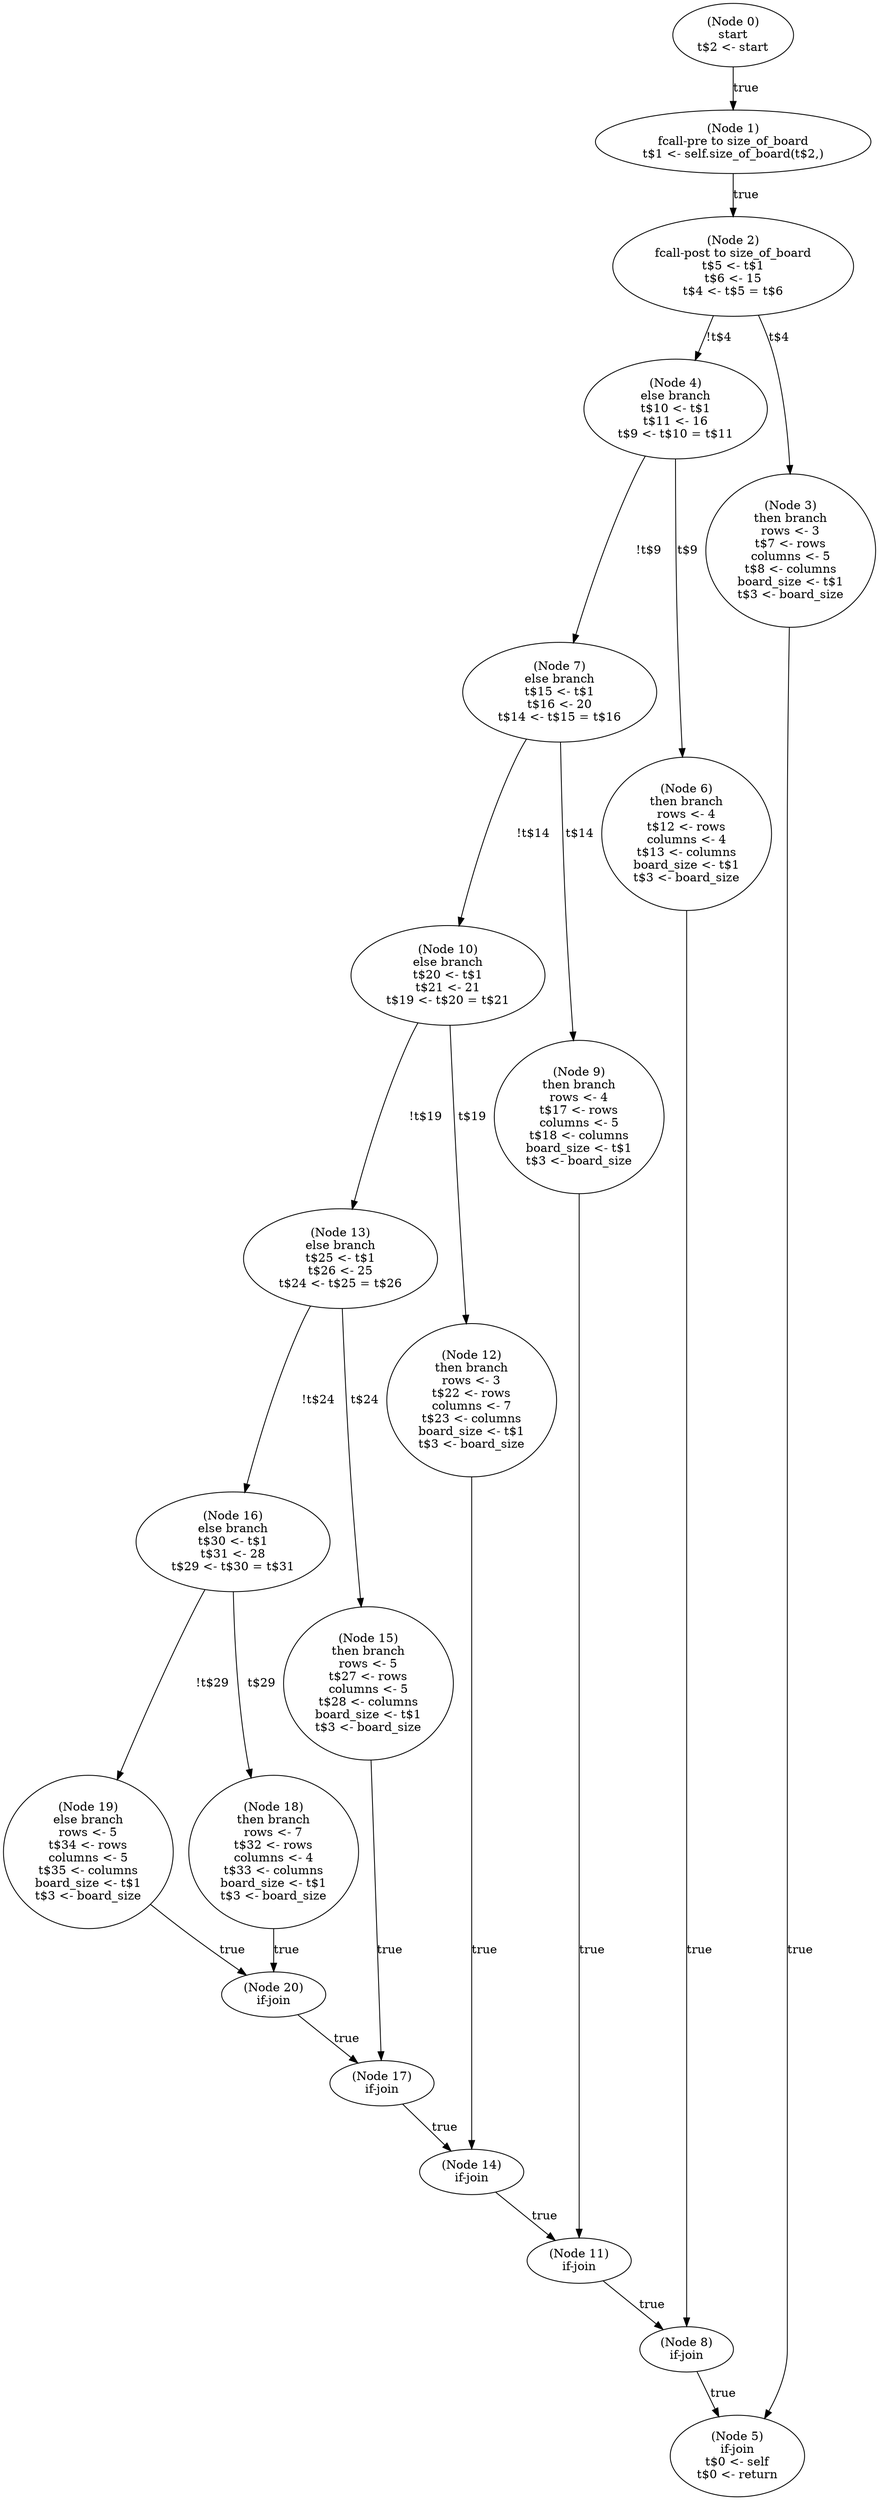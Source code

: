 digraph board_init_pre {
  n0 [label="(Node 0)\nstart\nt$2 <- start\n"];
 n0 -> n1 [label="true"];
  n1 [label="(Node 1)\nfcall-pre to size_of_board\nt$1 <- self.size_of_board(t$2,)\n"];
 n1 -> n2 [label="true"];
  n2 [label="(Node 2)\nfcall-post to size_of_board\nt$5 <- t$1\nt$6 <- 15\nt$4 <- t$5 = t$6\n"];
 n2 -> n4 [label="!t$4"];
 n2 -> n3 [label="t$4"];
  n3 [label="(Node 3)\nthen branch\nrows <- 3\nt$7 <- rows\ncolumns <- 5\nt$8 <- columns\nboard_size <- t$1\nt$3 <- board_size\n"];
 n3 -> n5 [label="true"];
  n4 [label="(Node 4)\nelse branch\nt$10 <- t$1\nt$11 <- 16\nt$9 <- t$10 = t$11\n"];
 n4 -> n7 [label="!t$9"];
 n4 -> n6 [label="t$9"];
  n5 [label="(Node 5)\nif-join\nt$0 <- self\nt$0 <- return\n"];
  n6 [label="(Node 6)\nthen branch\nrows <- 4\nt$12 <- rows\ncolumns <- 4\nt$13 <- columns\nboard_size <- t$1\nt$3 <- board_size\n"];
 n6 -> n8 [label="true"];
  n7 [label="(Node 7)\nelse branch\nt$15 <- t$1\nt$16 <- 20\nt$14 <- t$15 = t$16\n"];
 n7 -> n10 [label="!t$14"];
 n7 -> n9 [label="t$14"];
  n8 [label="(Node 8)\nif-join\n"];
 n8 -> n5 [label="true"];
  n9 [label="(Node 9)\nthen branch\nrows <- 4\nt$17 <- rows\ncolumns <- 5\nt$18 <- columns\nboard_size <- t$1\nt$3 <- board_size\n"];
 n9 -> n11 [label="true"];
  n10 [label="(Node 10)\nelse branch\nt$20 <- t$1\nt$21 <- 21\nt$19 <- t$20 = t$21\n"];
 n10 -> n13 [label="!t$19"];
 n10 -> n12 [label="t$19"];
  n11 [label="(Node 11)\nif-join\n"];
 n11 -> n8 [label="true"];
  n12 [label="(Node 12)\nthen branch\nrows <- 3\nt$22 <- rows\ncolumns <- 7\nt$23 <- columns\nboard_size <- t$1\nt$3 <- board_size\n"];
 n12 -> n14 [label="true"];
  n13 [label="(Node 13)\nelse branch\nt$25 <- t$1\nt$26 <- 25\nt$24 <- t$25 = t$26\n"];
 n13 -> n16 [label="!t$24"];
 n13 -> n15 [label="t$24"];
  n14 [label="(Node 14)\nif-join\n"];
 n14 -> n11 [label="true"];
  n15 [label="(Node 15)\nthen branch\nrows <- 5\nt$27 <- rows\ncolumns <- 5\nt$28 <- columns\nboard_size <- t$1\nt$3 <- board_size\n"];
 n15 -> n17 [label="true"];
  n16 [label="(Node 16)\nelse branch\nt$30 <- t$1\nt$31 <- 28\nt$29 <- t$30 = t$31\n"];
 n16 -> n19 [label="!t$29"];
 n16 -> n18 [label="t$29"];
  n17 [label="(Node 17)\nif-join\n"];
 n17 -> n14 [label="true"];
  n18 [label="(Node 18)\nthen branch\nrows <- 7\nt$32 <- rows\ncolumns <- 4\nt$33 <- columns\nboard_size <- t$1\nt$3 <- board_size\n"];
 n18 -> n20 [label="true"];
  n19 [label="(Node 19)\nelse branch\nrows <- 5\nt$34 <- rows\ncolumns <- 5\nt$35 <- columns\nboard_size <- t$1\nt$3 <- board_size\n"];
 n19 -> n20 [label="true"];
  n20 [label="(Node 20)\nif-join\n"];
 n20 -> n17 [label="true"];
}
